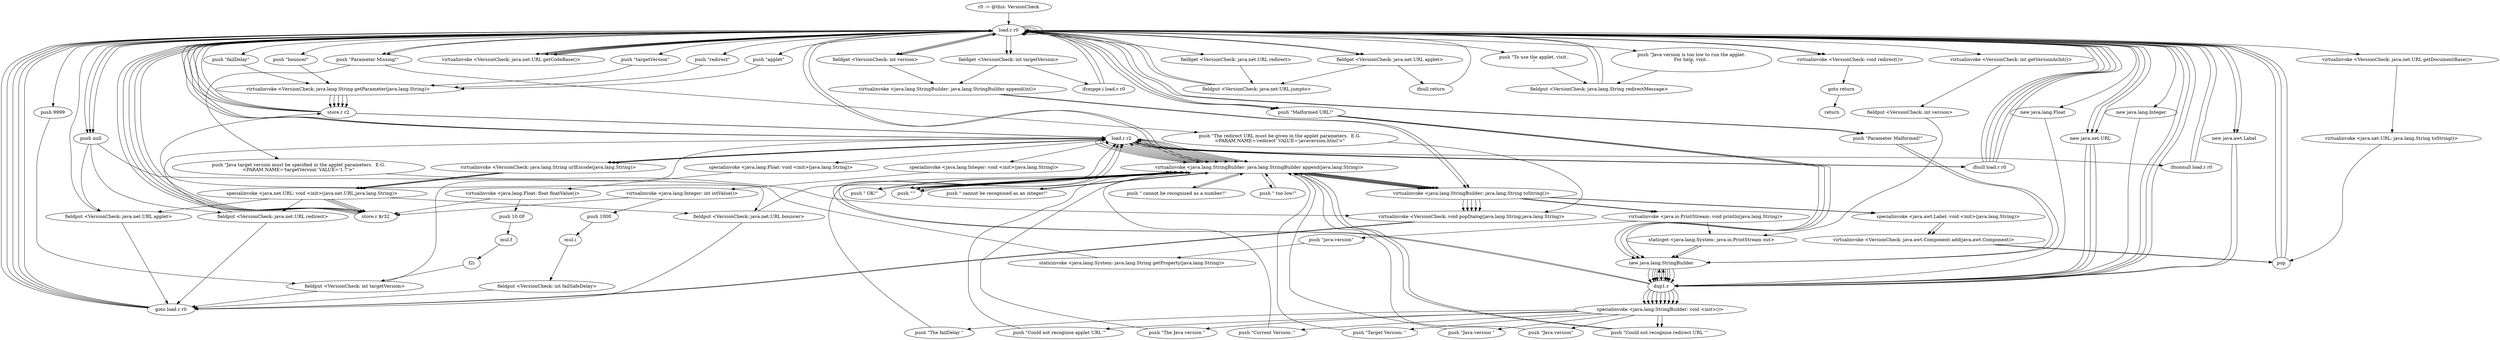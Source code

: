 digraph "" {
    "r0 := @this: VersionCheck"
    "load.r r0"
    "r0 := @this: VersionCheck"->"load.r r0";
    "virtualinvoke <VersionCheck: java.net.URL getDocumentBase()>"
    "load.r r0"->"virtualinvoke <VersionCheck: java.net.URL getDocumentBase()>";
    "virtualinvoke <java.net.URL: java.lang.String toString()>"
    "virtualinvoke <VersionCheck: java.net.URL getDocumentBase()>"->"virtualinvoke <java.net.URL: java.lang.String toString()>";
    "pop"
    "virtualinvoke <java.net.URL: java.lang.String toString()>"->"pop";
    "pop"->"load.r r0";
    "push \"targetVersion\""
    "load.r r0"->"push \"targetVersion\"";
    "virtualinvoke <VersionCheck: java.lang.String getParameter(java.lang.String)>"
    "push \"targetVersion\""->"virtualinvoke <VersionCheck: java.lang.String getParameter(java.lang.String)>";
    "store.r r2"
    "virtualinvoke <VersionCheck: java.lang.String getParameter(java.lang.String)>"->"store.r r2";
    "store.r r2"->"load.r r0";
    "push 9999"
    "load.r r0"->"push 9999";
    "fieldput <VersionCheck: int targetVersion>"
    "push 9999"->"fieldput <VersionCheck: int targetVersion>";
    "load.r r2"
    "fieldput <VersionCheck: int targetVersion>"->"load.r r2";
    "ifnull load.r r0"
    "load.r r2"->"ifnull load.r r0";
    "ifnull load.r r0"->"load.r r0";
    "new java.lang.Float"
    "load.r r0"->"new java.lang.Float";
    "dup1.r"
    "new java.lang.Float"->"dup1.r";
    "dup1.r"->"load.r r2";
    "specialinvoke <java.lang.Float: void <init>(java.lang.String)>"
    "load.r r2"->"specialinvoke <java.lang.Float: void <init>(java.lang.String)>";
    "virtualinvoke <java.lang.Float: float floatValue()>"
    "specialinvoke <java.lang.Float: void <init>(java.lang.String)>"->"virtualinvoke <java.lang.Float: float floatValue()>";
    "push 10.0F"
    "virtualinvoke <java.lang.Float: float floatValue()>"->"push 10.0F";
    "mul.f"
    "push 10.0F"->"mul.f";
    "f2i"
    "mul.f"->"f2i";
    "f2i"->"fieldput <VersionCheck: int targetVersion>";
    "goto load.r r0"
    "fieldput <VersionCheck: int targetVersion>"->"goto load.r r0";
    "goto load.r r0"->"load.r r0";
    "push \"redirect\""
    "load.r r0"->"push \"redirect\"";
    "push \"redirect\""->"virtualinvoke <VersionCheck: java.lang.String getParameter(java.lang.String)>";
    "virtualinvoke <VersionCheck: java.lang.String getParameter(java.lang.String)>"->"store.r r2";
    "store.r r2"->"load.r r0";
    "push null"
    "load.r r0"->"push null";
    "fieldput <VersionCheck: java.net.URL redirect>"
    "push null"->"fieldput <VersionCheck: java.net.URL redirect>";
    "fieldput <VersionCheck: java.net.URL redirect>"->"load.r r2";
    "ifnonnull load.r r0"
    "load.r r2"->"ifnonnull load.r r0";
    "ifnonnull load.r r0"->"load.r r0";
    "push \"Parameter Missing!\""
    "load.r r0"->"push \"Parameter Missing!\"";
    "push \"The redirect URL must be given in the applet parameters.  E.G.\n<PARAM NAME=\'redirect\' VALUE=\'javaversion.html\'>\""
    "push \"Parameter Missing!\""->"push \"The redirect URL must be given in the applet parameters.  E.G.\n<PARAM NAME=\'redirect\' VALUE=\'javaversion.html\'>\"";
    "virtualinvoke <VersionCheck: void popDialog(java.lang.String,java.lang.String)>"
    "push \"The redirect URL must be given in the applet parameters.  E.G.\n<PARAM NAME=\'redirect\' VALUE=\'javaversion.html\'>\""->"virtualinvoke <VersionCheck: void popDialog(java.lang.String,java.lang.String)>";
    "virtualinvoke <VersionCheck: void popDialog(java.lang.String,java.lang.String)>"->"goto load.r r0";
    "goto load.r r0"->"load.r r0";
    "load.r r0"->"push null";
    "fieldput <VersionCheck: java.net.URL applet>"
    "push null"->"fieldput <VersionCheck: java.net.URL applet>";
    "fieldput <VersionCheck: java.net.URL applet>"->"load.r r0";
    "push \"applet\""
    "load.r r0"->"push \"applet\"";
    "push \"applet\""->"virtualinvoke <VersionCheck: java.lang.String getParameter(java.lang.String)>";
    "virtualinvoke <VersionCheck: java.lang.String getParameter(java.lang.String)>"->"store.r r2";
    "store.r r2"->"load.r r2";
    "load.r r2"->"ifnull load.r r0";
    "ifnull load.r r0"->"load.r r0";
    "new java.net.URL"
    "load.r r0"->"new java.net.URL";
    "new java.net.URL"->"dup1.r";
    "dup1.r"->"load.r r0";
    "virtualinvoke <VersionCheck: java.net.URL getCodeBase()>"
    "load.r r0"->"virtualinvoke <VersionCheck: java.net.URL getCodeBase()>";
    "virtualinvoke <VersionCheck: java.net.URL getCodeBase()>"->"load.r r0";
    "load.r r0"->"load.r r2";
    "virtualinvoke <VersionCheck: java.lang.String urlEncode(java.lang.String)>"
    "load.r r2"->"virtualinvoke <VersionCheck: java.lang.String urlEncode(java.lang.String)>";
    "specialinvoke <java.net.URL: void <init>(java.net.URL,java.lang.String)>"
    "virtualinvoke <VersionCheck: java.lang.String urlEncode(java.lang.String)>"->"specialinvoke <java.net.URL: void <init>(java.net.URL,java.lang.String)>";
    "specialinvoke <java.net.URL: void <init>(java.net.URL,java.lang.String)>"->"fieldput <VersionCheck: java.net.URL applet>";
    "fieldput <VersionCheck: java.net.URL applet>"->"goto load.r r0";
    "goto load.r r0"->"load.r r0";
    "push \"failDelay\""
    "load.r r0"->"push \"failDelay\"";
    "push \"failDelay\""->"virtualinvoke <VersionCheck: java.lang.String getParameter(java.lang.String)>";
    "virtualinvoke <VersionCheck: java.lang.String getParameter(java.lang.String)>"->"store.r r2";
    "store.r r2"->"load.r r2";
    "load.r r2"->"ifnull load.r r0";
    "ifnull load.r r0"->"load.r r0";
    "new java.lang.Integer"
    "load.r r0"->"new java.lang.Integer";
    "new java.lang.Integer"->"dup1.r";
    "dup1.r"->"load.r r2";
    "specialinvoke <java.lang.Integer: void <init>(java.lang.String)>"
    "load.r r2"->"specialinvoke <java.lang.Integer: void <init>(java.lang.String)>";
    "virtualinvoke <java.lang.Integer: int intValue()>"
    "specialinvoke <java.lang.Integer: void <init>(java.lang.String)>"->"virtualinvoke <java.lang.Integer: int intValue()>";
    "push 1000"
    "virtualinvoke <java.lang.Integer: int intValue()>"->"push 1000";
    "mul.i"
    "push 1000"->"mul.i";
    "fieldput <VersionCheck: int failSafeDelay>"
    "mul.i"->"fieldput <VersionCheck: int failSafeDelay>";
    "fieldput <VersionCheck: int failSafeDelay>"->"goto load.r r0";
    "goto load.r r0"->"load.r r0";
    "push \"bouncer\""
    "load.r r0"->"push \"bouncer\"";
    "push \"bouncer\""->"virtualinvoke <VersionCheck: java.lang.String getParameter(java.lang.String)>";
    "virtualinvoke <VersionCheck: java.lang.String getParameter(java.lang.String)>"->"store.r r2";
    "store.r r2"->"load.r r0";
    "load.r r0"->"push null";
    "fieldput <VersionCheck: java.net.URL bouncer>"
    "push null"->"fieldput <VersionCheck: java.net.URL bouncer>";
    "fieldput <VersionCheck: java.net.URL bouncer>"->"load.r r2";
    "load.r r2"->"ifnull load.r r0";
    "ifnull load.r r0"->"load.r r0";
    "load.r r0"->"new java.net.URL";
    "new java.net.URL"->"dup1.r";
    "dup1.r"->"load.r r0";
    "load.r r0"->"virtualinvoke <VersionCheck: java.net.URL getCodeBase()>";
    "virtualinvoke <VersionCheck: java.net.URL getCodeBase()>"->"load.r r0";
    "load.r r0"->"load.r r2";
    "load.r r2"->"virtualinvoke <VersionCheck: java.lang.String urlEncode(java.lang.String)>";
    "virtualinvoke <VersionCheck: java.lang.String urlEncode(java.lang.String)>"->"specialinvoke <java.net.URL: void <init>(java.net.URL,java.lang.String)>";
    "specialinvoke <java.net.URL: void <init>(java.net.URL,java.lang.String)>"->"fieldput <VersionCheck: java.net.URL bouncer>";
    "fieldput <VersionCheck: java.net.URL bouncer>"->"goto load.r r0";
    "goto load.r r0"->"load.r r0";
    "load.r r0"->"load.r r0";
    "virtualinvoke <VersionCheck: int getVersionAsInt()>"
    "load.r r0"->"virtualinvoke <VersionCheck: int getVersionAsInt()>";
    "fieldput <VersionCheck: int version>"
    "virtualinvoke <VersionCheck: int getVersionAsInt()>"->"fieldput <VersionCheck: int version>";
    "staticget <java.lang.System: java.io.PrintStream out>"
    "fieldput <VersionCheck: int version>"->"staticget <java.lang.System: java.io.PrintStream out>";
    "new java.lang.StringBuilder"
    "staticget <java.lang.System: java.io.PrintStream out>"->"new java.lang.StringBuilder";
    "new java.lang.StringBuilder"->"dup1.r";
    "specialinvoke <java.lang.StringBuilder: void <init>()>"
    "dup1.r"->"specialinvoke <java.lang.StringBuilder: void <init>()>";
    "push \"Current Version: \""
    "specialinvoke <java.lang.StringBuilder: void <init>()>"->"push \"Current Version: \"";
    "virtualinvoke <java.lang.StringBuilder: java.lang.StringBuilder append(java.lang.String)>"
    "push \"Current Version: \""->"virtualinvoke <java.lang.StringBuilder: java.lang.StringBuilder append(java.lang.String)>";
    "virtualinvoke <java.lang.StringBuilder: java.lang.StringBuilder append(java.lang.String)>"->"load.r r0";
    "fieldget <VersionCheck: int version>"
    "load.r r0"->"fieldget <VersionCheck: int version>";
    "virtualinvoke <java.lang.StringBuilder: java.lang.StringBuilder append(int)>"
    "fieldget <VersionCheck: int version>"->"virtualinvoke <java.lang.StringBuilder: java.lang.StringBuilder append(int)>";
    "virtualinvoke <java.lang.StringBuilder: java.lang.String toString()>"
    "virtualinvoke <java.lang.StringBuilder: java.lang.StringBuilder append(int)>"->"virtualinvoke <java.lang.StringBuilder: java.lang.String toString()>";
    "virtualinvoke <java.io.PrintStream: void println(java.lang.String)>"
    "virtualinvoke <java.lang.StringBuilder: java.lang.String toString()>"->"virtualinvoke <java.io.PrintStream: void println(java.lang.String)>";
    "virtualinvoke <java.io.PrintStream: void println(java.lang.String)>"->"staticget <java.lang.System: java.io.PrintStream out>";
    "staticget <java.lang.System: java.io.PrintStream out>"->"new java.lang.StringBuilder";
    "new java.lang.StringBuilder"->"dup1.r";
    "dup1.r"->"specialinvoke <java.lang.StringBuilder: void <init>()>";
    "push \"Target Version: \""
    "specialinvoke <java.lang.StringBuilder: void <init>()>"->"push \"Target Version: \"";
    "push \"Target Version: \""->"virtualinvoke <java.lang.StringBuilder: java.lang.StringBuilder append(java.lang.String)>";
    "virtualinvoke <java.lang.StringBuilder: java.lang.StringBuilder append(java.lang.String)>"->"load.r r0";
    "fieldget <VersionCheck: int targetVersion>"
    "load.r r0"->"fieldget <VersionCheck: int targetVersion>";
    "fieldget <VersionCheck: int targetVersion>"->"virtualinvoke <java.lang.StringBuilder: java.lang.StringBuilder append(int)>";
    "virtualinvoke <java.lang.StringBuilder: java.lang.StringBuilder append(int)>"->"virtualinvoke <java.lang.StringBuilder: java.lang.String toString()>";
    "virtualinvoke <java.lang.StringBuilder: java.lang.String toString()>"->"virtualinvoke <java.io.PrintStream: void println(java.lang.String)>";
    "push \"java.version\""
    "virtualinvoke <java.io.PrintStream: void println(java.lang.String)>"->"push \"java.version\"";
    "staticinvoke <java.lang.System: java.lang.String getProperty(java.lang.String)>"
    "push \"java.version\""->"staticinvoke <java.lang.System: java.lang.String getProperty(java.lang.String)>";
    "staticinvoke <java.lang.System: java.lang.String getProperty(java.lang.String)>"->"store.r r2";
    "store.r r2"->"load.r r0";
    "load.r r0"->"fieldget <VersionCheck: int version>";
    "fieldget <VersionCheck: int version>"->"load.r r0";
    "load.r r0"->"fieldget <VersionCheck: int targetVersion>";
    "ifcmpge.i load.r r0"
    "fieldget <VersionCheck: int targetVersion>"->"ifcmpge.i load.r r0";
    "ifcmpge.i load.r r0"->"load.r r0";
    "new java.awt.Label"
    "load.r r0"->"new java.awt.Label";
    "new java.awt.Label"->"dup1.r";
    "dup1.r"->"new java.lang.StringBuilder";
    "new java.lang.StringBuilder"->"dup1.r";
    "dup1.r"->"specialinvoke <java.lang.StringBuilder: void <init>()>";
    "push \"Java version \""
    "specialinvoke <java.lang.StringBuilder: void <init>()>"->"push \"Java version \"";
    "push \"Java version \""->"virtualinvoke <java.lang.StringBuilder: java.lang.StringBuilder append(java.lang.String)>";
    "virtualinvoke <java.lang.StringBuilder: java.lang.StringBuilder append(java.lang.String)>"->"load.r r2";
    "load.r r2"->"virtualinvoke <java.lang.StringBuilder: java.lang.StringBuilder append(java.lang.String)>";
    "push \" too low!\""
    "virtualinvoke <java.lang.StringBuilder: java.lang.StringBuilder append(java.lang.String)>"->"push \" too low!\"";
    "push \" too low!\""->"virtualinvoke <java.lang.StringBuilder: java.lang.StringBuilder append(java.lang.String)>";
    "virtualinvoke <java.lang.StringBuilder: java.lang.StringBuilder append(java.lang.String)>"->"virtualinvoke <java.lang.StringBuilder: java.lang.String toString()>";
    "specialinvoke <java.awt.Label: void <init>(java.lang.String)>"
    "virtualinvoke <java.lang.StringBuilder: java.lang.String toString()>"->"specialinvoke <java.awt.Label: void <init>(java.lang.String)>";
    "virtualinvoke <VersionCheck: java.awt.Component add(java.awt.Component)>"
    "specialinvoke <java.awt.Label: void <init>(java.lang.String)>"->"virtualinvoke <VersionCheck: java.awt.Component add(java.awt.Component)>";
    "virtualinvoke <VersionCheck: java.awt.Component add(java.awt.Component)>"->"pop";
    "pop"->"load.r r0";
    "load.r r0"->"load.r r0";
    "fieldget <VersionCheck: java.net.URL redirect>"
    "load.r r0"->"fieldget <VersionCheck: java.net.URL redirect>";
    "fieldput <VersionCheck: java.net.URL jumpto>"
    "fieldget <VersionCheck: java.net.URL redirect>"->"fieldput <VersionCheck: java.net.URL jumpto>";
    "fieldput <VersionCheck: java.net.URL jumpto>"->"load.r r0";
    "push \"Java version is too low to run the applet.\nFor help, visit..\n\""
    "load.r r0"->"push \"Java version is too low to run the applet.\nFor help, visit..\n\"";
    "fieldput <VersionCheck: java.lang.String redirectMessage>"
    "push \"Java version is too low to run the applet.\nFor help, visit..\n\""->"fieldput <VersionCheck: java.lang.String redirectMessage>";
    "fieldput <VersionCheck: java.lang.String redirectMessage>"->"load.r r0";
    "virtualinvoke <VersionCheck: void redirect()>"
    "load.r r0"->"virtualinvoke <VersionCheck: void redirect()>";
    "goto return"
    "virtualinvoke <VersionCheck: void redirect()>"->"goto return";
    "return"
    "goto return"->"return";
    "ifcmpge.i load.r r0"->"load.r r0";
    "load.r r0"->"new java.awt.Label";
    "new java.awt.Label"->"dup1.r";
    "dup1.r"->"new java.lang.StringBuilder";
    "new java.lang.StringBuilder"->"dup1.r";
    "dup1.r"->"specialinvoke <java.lang.StringBuilder: void <init>()>";
    "push \"Java version\""
    "specialinvoke <java.lang.StringBuilder: void <init>()>"->"push \"Java version\"";
    "push \"Java version\""->"virtualinvoke <java.lang.StringBuilder: java.lang.StringBuilder append(java.lang.String)>";
    "virtualinvoke <java.lang.StringBuilder: java.lang.StringBuilder append(java.lang.String)>"->"load.r r2";
    "load.r r2"->"virtualinvoke <java.lang.StringBuilder: java.lang.StringBuilder append(java.lang.String)>";
    "push \" OK!\""
    "virtualinvoke <java.lang.StringBuilder: java.lang.StringBuilder append(java.lang.String)>"->"push \" OK!\"";
    "push \" OK!\""->"virtualinvoke <java.lang.StringBuilder: java.lang.StringBuilder append(java.lang.String)>";
    "virtualinvoke <java.lang.StringBuilder: java.lang.StringBuilder append(java.lang.String)>"->"virtualinvoke <java.lang.StringBuilder: java.lang.String toString()>";
    "virtualinvoke <java.lang.StringBuilder: java.lang.String toString()>"->"specialinvoke <java.awt.Label: void <init>(java.lang.String)>";
    "specialinvoke <java.awt.Label: void <init>(java.lang.String)>"->"virtualinvoke <VersionCheck: java.awt.Component add(java.awt.Component)>";
    "virtualinvoke <VersionCheck: java.awt.Component add(java.awt.Component)>"->"pop";
    "pop"->"load.r r0";
    "fieldget <VersionCheck: java.net.URL applet>"
    "load.r r0"->"fieldget <VersionCheck: java.net.URL applet>";
    "ifnull return"
    "fieldget <VersionCheck: java.net.URL applet>"->"ifnull return";
    "ifnull return"->"load.r r0";
    "load.r r0"->"load.r r0";
    "load.r r0"->"fieldget <VersionCheck: java.net.URL applet>";
    "fieldget <VersionCheck: java.net.URL applet>"->"fieldput <VersionCheck: java.net.URL jumpto>";
    "fieldput <VersionCheck: java.net.URL jumpto>"->"load.r r0";
    "push \"To use the applet, visit..\n\""
    "load.r r0"->"push \"To use the applet, visit..\n\"";
    "push \"To use the applet, visit..\n\""->"fieldput <VersionCheck: java.lang.String redirectMessage>";
    "fieldput <VersionCheck: java.lang.String redirectMessage>"->"load.r r0";
    "load.r r0"->"virtualinvoke <VersionCheck: void redirect()>";
    "store.r $r32"
    "specialinvoke <java.net.URL: void <init>(java.net.URL,java.lang.String)>"->"store.r $r32";
    "store.r $r32"->"load.r r0";
    "push \"Malformed URL!\""
    "load.r r0"->"push \"Malformed URL!\"";
    "push \"Malformed URL!\""->"new java.lang.StringBuilder";
    "new java.lang.StringBuilder"->"dup1.r";
    "dup1.r"->"specialinvoke <java.lang.StringBuilder: void <init>()>";
    "push \"Could not recognise redirect URL \'\""
    "specialinvoke <java.lang.StringBuilder: void <init>()>"->"push \"Could not recognise redirect URL \'\"";
    "push \"Could not recognise redirect URL \'\""->"virtualinvoke <java.lang.StringBuilder: java.lang.StringBuilder append(java.lang.String)>";
    "virtualinvoke <java.lang.StringBuilder: java.lang.StringBuilder append(java.lang.String)>"->"load.r r2";
    "load.r r2"->"virtualinvoke <java.lang.StringBuilder: java.lang.StringBuilder append(java.lang.String)>";
    "push \"\'\""
    "virtualinvoke <java.lang.StringBuilder: java.lang.StringBuilder append(java.lang.String)>"->"push \"\'\"";
    "push \"\'\""->"virtualinvoke <java.lang.StringBuilder: java.lang.StringBuilder append(java.lang.String)>";
    "virtualinvoke <java.lang.StringBuilder: java.lang.StringBuilder append(java.lang.String)>"->"virtualinvoke <java.lang.StringBuilder: java.lang.String toString()>";
    "virtualinvoke <java.lang.StringBuilder: java.lang.String toString()>"->"virtualinvoke <VersionCheck: void popDialog(java.lang.String,java.lang.String)>";
    "virtualinvoke <java.lang.Integer: int intValue()>"->"store.r $r32";
    "store.r $r32"->"load.r r0";
    "push \"Parameter Malformed!\""
    "load.r r0"->"push \"Parameter Malformed!\"";
    "push \"Parameter Malformed!\""->"new java.lang.StringBuilder";
    "new java.lang.StringBuilder"->"dup1.r";
    "dup1.r"->"specialinvoke <java.lang.StringBuilder: void <init>()>";
    "push \"The failDelay \""
    "specialinvoke <java.lang.StringBuilder: void <init>()>"->"push \"The failDelay \"";
    "push \"The failDelay \""->"virtualinvoke <java.lang.StringBuilder: java.lang.StringBuilder append(java.lang.String)>";
    "virtualinvoke <java.lang.StringBuilder: java.lang.StringBuilder append(java.lang.String)>"->"load.r r2";
    "load.r r2"->"virtualinvoke <java.lang.StringBuilder: java.lang.StringBuilder append(java.lang.String)>";
    "push \" cannot be recognised as an integer!\""
    "virtualinvoke <java.lang.StringBuilder: java.lang.StringBuilder append(java.lang.String)>"->"push \" cannot be recognised as an integer!\"";
    "push \" cannot be recognised as an integer!\""->"virtualinvoke <java.lang.StringBuilder: java.lang.StringBuilder append(java.lang.String)>";
    "virtualinvoke <java.lang.StringBuilder: java.lang.StringBuilder append(java.lang.String)>"->"virtualinvoke <java.lang.StringBuilder: java.lang.String toString()>";
    "virtualinvoke <java.lang.StringBuilder: java.lang.String toString()>"->"virtualinvoke <VersionCheck: void popDialog(java.lang.String,java.lang.String)>";
    "specialinvoke <java.net.URL: void <init>(java.net.URL,java.lang.String)>"->"store.r $r32";
    "store.r $r32"->"load.r r0";
    "load.r r0"->"push \"Malformed URL!\"";
    "push \"Malformed URL!\""->"new java.lang.StringBuilder";
    "new java.lang.StringBuilder"->"dup1.r";
    "dup1.r"->"specialinvoke <java.lang.StringBuilder: void <init>()>";
    "push \"Could not recognise applet URL \'\""
    "specialinvoke <java.lang.StringBuilder: void <init>()>"->"push \"Could not recognise applet URL \'\"";
    "push \"Could not recognise applet URL \'\""->"virtualinvoke <java.lang.StringBuilder: java.lang.StringBuilder append(java.lang.String)>";
    "virtualinvoke <java.lang.StringBuilder: java.lang.StringBuilder append(java.lang.String)>"->"load.r r2";
    "load.r r2"->"virtualinvoke <java.lang.StringBuilder: java.lang.StringBuilder append(java.lang.String)>";
    "virtualinvoke <java.lang.StringBuilder: java.lang.StringBuilder append(java.lang.String)>"->"push \"\'\"";
    "push \"\'\""->"virtualinvoke <java.lang.StringBuilder: java.lang.StringBuilder append(java.lang.String)>";
    "virtualinvoke <java.lang.StringBuilder: java.lang.StringBuilder append(java.lang.String)>"->"virtualinvoke <java.lang.StringBuilder: java.lang.String toString()>";
    "virtualinvoke <java.lang.StringBuilder: java.lang.String toString()>"->"virtualinvoke <VersionCheck: void popDialog(java.lang.String,java.lang.String)>";
    "ifnonnull load.r r0"->"load.r r0";
    "load.r r0"->"new java.net.URL";
    "new java.net.URL"->"dup1.r";
    "dup1.r"->"load.r r0";
    "load.r r0"->"virtualinvoke <VersionCheck: java.net.URL getCodeBase()>";
    "virtualinvoke <VersionCheck: java.net.URL getCodeBase()>"->"load.r r0";
    "load.r r0"->"load.r r2";
    "load.r r2"->"virtualinvoke <VersionCheck: java.lang.String urlEncode(java.lang.String)>";
    "virtualinvoke <VersionCheck: java.lang.String urlEncode(java.lang.String)>"->"specialinvoke <java.net.URL: void <init>(java.net.URL,java.lang.String)>";
    "specialinvoke <java.net.URL: void <init>(java.net.URL,java.lang.String)>"->"fieldput <VersionCheck: java.net.URL redirect>";
    "fieldput <VersionCheck: java.net.URL redirect>"->"goto load.r r0";
    "specialinvoke <java.net.URL: void <init>(java.net.URL,java.lang.String)>"->"store.r $r32";
    "store.r $r32"->"load.r r0";
    "load.r r0"->"push \"Malformed URL!\"";
    "push \"Malformed URL!\""->"new java.lang.StringBuilder";
    "new java.lang.StringBuilder"->"dup1.r";
    "dup1.r"->"specialinvoke <java.lang.StringBuilder: void <init>()>";
    "specialinvoke <java.lang.StringBuilder: void <init>()>"->"push \"Could not recognise redirect URL \'\"";
    "push \"Could not recognise redirect URL \'\""->"virtualinvoke <java.lang.StringBuilder: java.lang.StringBuilder append(java.lang.String)>";
    "virtualinvoke <java.lang.StringBuilder: java.lang.StringBuilder append(java.lang.String)>"->"load.r r2";
    "load.r r2"->"virtualinvoke <java.lang.StringBuilder: java.lang.StringBuilder append(java.lang.String)>";
    "virtualinvoke <java.lang.StringBuilder: java.lang.StringBuilder append(java.lang.String)>"->"push \"\'\"";
    "push \"\'\""->"virtualinvoke <java.lang.StringBuilder: java.lang.StringBuilder append(java.lang.String)>";
    "virtualinvoke <java.lang.StringBuilder: java.lang.StringBuilder append(java.lang.String)>"->"virtualinvoke <java.lang.StringBuilder: java.lang.String toString()>";
    "virtualinvoke <java.lang.StringBuilder: java.lang.String toString()>"->"virtualinvoke <VersionCheck: void popDialog(java.lang.String,java.lang.String)>";
    "virtualinvoke <java.lang.Float: float floatValue()>"->"store.r $r32";
    "store.r $r32"->"load.r r0";
    "load.r r0"->"push \"Parameter Malformed!\"";
    "push \"Parameter Malformed!\""->"new java.lang.StringBuilder";
    "new java.lang.StringBuilder"->"dup1.r";
    "dup1.r"->"specialinvoke <java.lang.StringBuilder: void <init>()>";
    "push \"The Java version \""
    "specialinvoke <java.lang.StringBuilder: void <init>()>"->"push \"The Java version \"";
    "push \"The Java version \""->"virtualinvoke <java.lang.StringBuilder: java.lang.StringBuilder append(java.lang.String)>";
    "virtualinvoke <java.lang.StringBuilder: java.lang.StringBuilder append(java.lang.String)>"->"load.r r2";
    "load.r r2"->"virtualinvoke <java.lang.StringBuilder: java.lang.StringBuilder append(java.lang.String)>";
    "push \" cannot be recognised as a number!\""
    "virtualinvoke <java.lang.StringBuilder: java.lang.StringBuilder append(java.lang.String)>"->"push \" cannot be recognised as a number!\"";
    "push \" cannot be recognised as a number!\""->"virtualinvoke <java.lang.StringBuilder: java.lang.StringBuilder append(java.lang.String)>";
    "virtualinvoke <java.lang.StringBuilder: java.lang.StringBuilder append(java.lang.String)>"->"virtualinvoke <java.lang.StringBuilder: java.lang.String toString()>";
    "virtualinvoke <java.lang.StringBuilder: java.lang.String toString()>"->"virtualinvoke <VersionCheck: void popDialog(java.lang.String,java.lang.String)>";
    "virtualinvoke <VersionCheck: void popDialog(java.lang.String,java.lang.String)>"->"goto load.r r0";
    "ifnull load.r r0"->"load.r r0";
    "load.r r0"->"push \"Parameter Missing!\"";
    "push \"Java target version must be specified in the applet parameters.  E.G.\n<PARAM NAME=\'targetVersion\' VALUE=\'1.7\'>\""
    "push \"Parameter Missing!\""->"push \"Java target version must be specified in the applet parameters.  E.G.\n<PARAM NAME=\'targetVersion\' VALUE=\'1.7\'>\"";
    "push \"Java target version must be specified in the applet parameters.  E.G.\n<PARAM NAME=\'targetVersion\' VALUE=\'1.7\'>\""->"virtualinvoke <VersionCheck: void popDialog(java.lang.String,java.lang.String)>";
}
